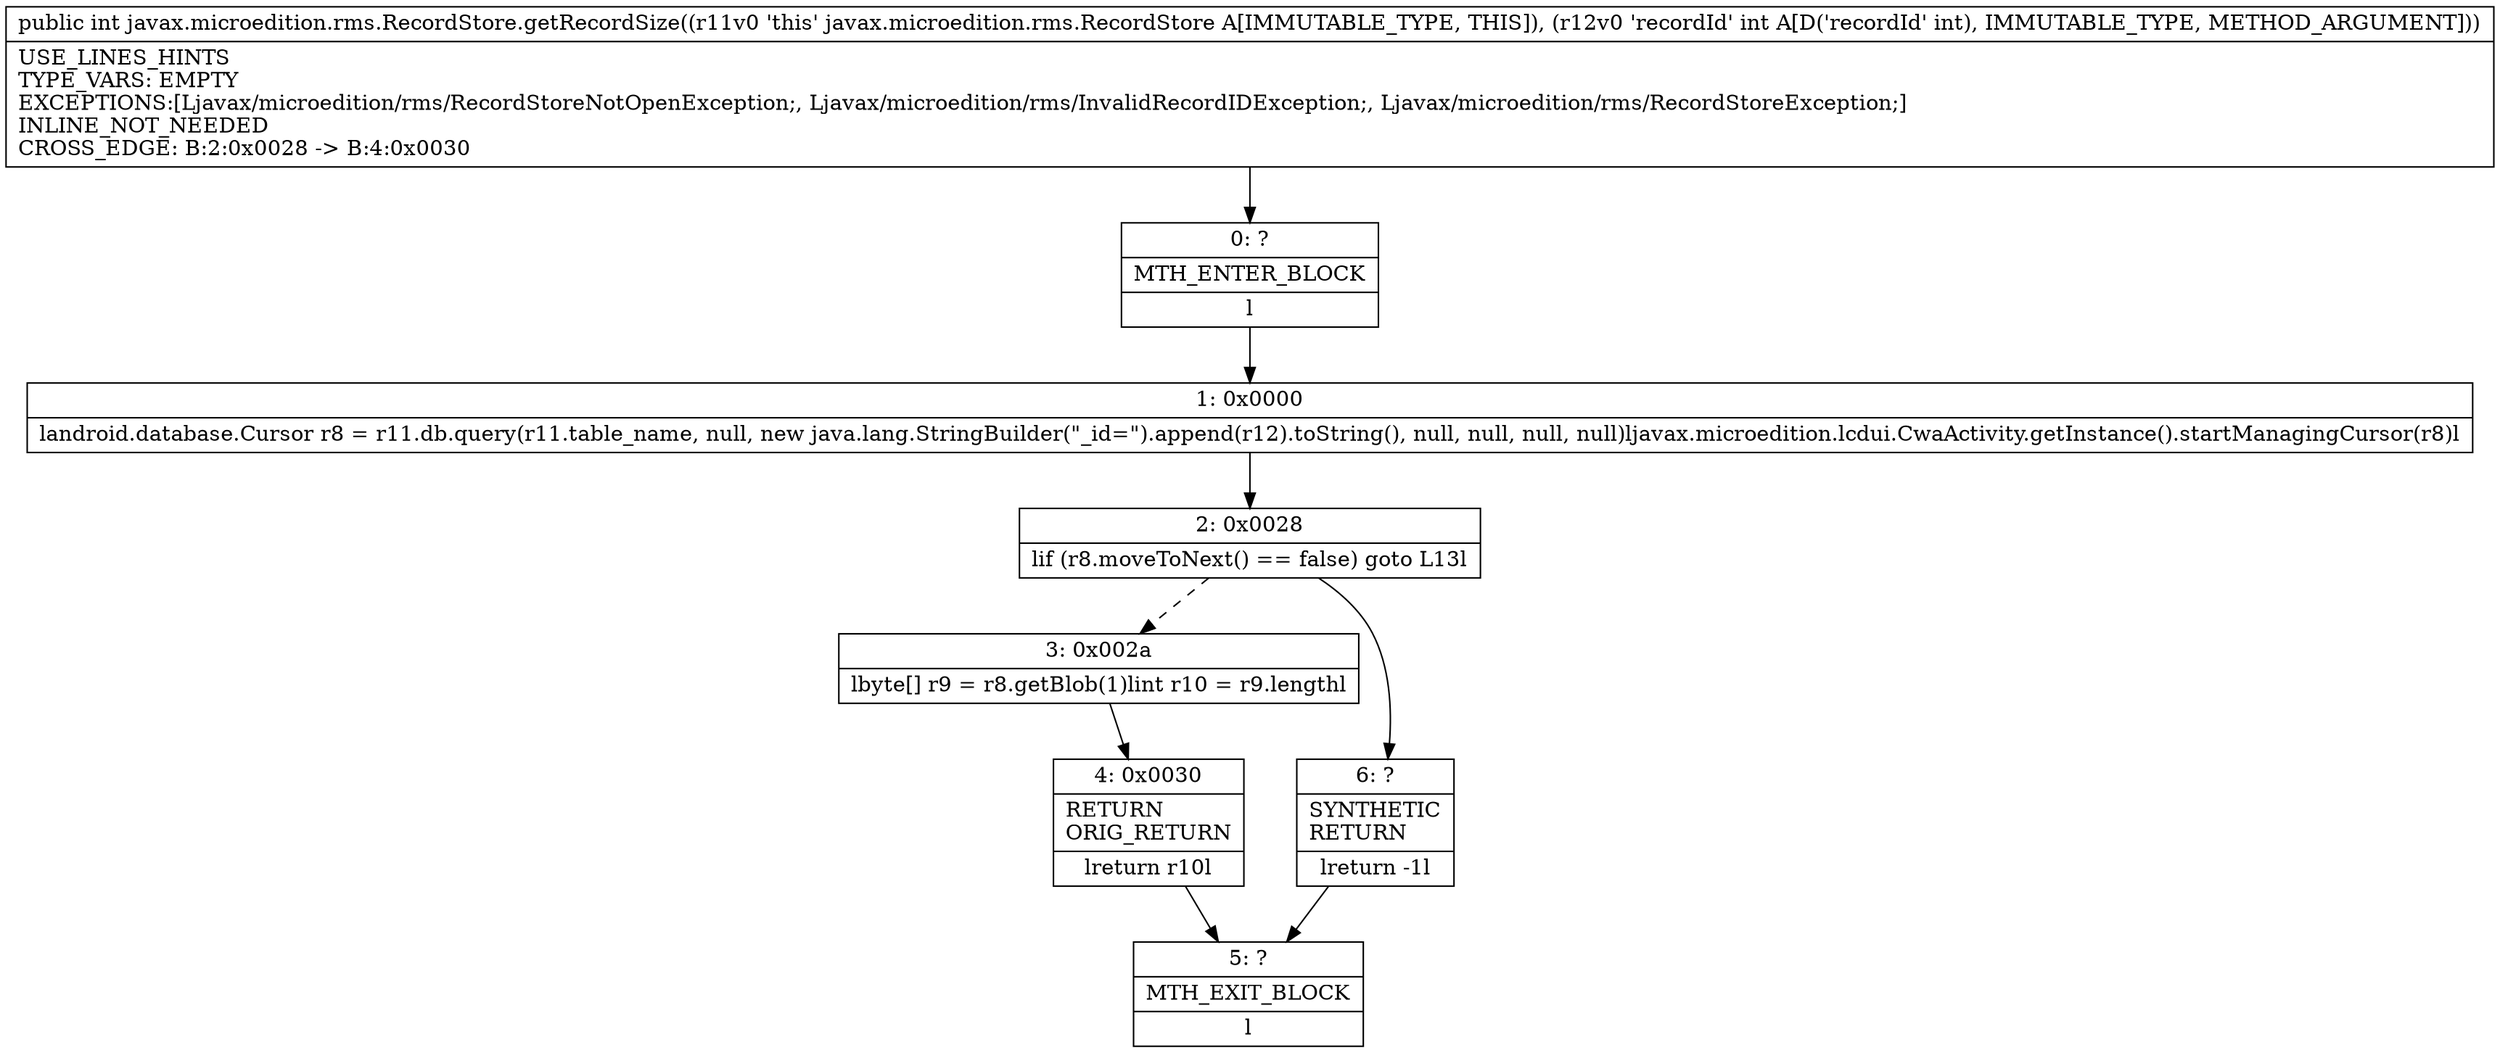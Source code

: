 digraph "CFG forjavax.microedition.rms.RecordStore.getRecordSize(I)I" {
Node_0 [shape=record,label="{0\:\ ?|MTH_ENTER_BLOCK\l|l}"];
Node_1 [shape=record,label="{1\:\ 0x0000|landroid.database.Cursor r8 = r11.db.query(r11.table_name, null, new java.lang.StringBuilder(\"_id=\").append(r12).toString(), null, null, null, null)ljavax.microedition.lcdui.CwaActivity.getInstance().startManagingCursor(r8)l}"];
Node_2 [shape=record,label="{2\:\ 0x0028|lif (r8.moveToNext() == false) goto L13l}"];
Node_3 [shape=record,label="{3\:\ 0x002a|lbyte[] r9 = r8.getBlob(1)lint r10 = r9.lengthl}"];
Node_4 [shape=record,label="{4\:\ 0x0030|RETURN\lORIG_RETURN\l|lreturn r10l}"];
Node_5 [shape=record,label="{5\:\ ?|MTH_EXIT_BLOCK\l|l}"];
Node_6 [shape=record,label="{6\:\ ?|SYNTHETIC\lRETURN\l|lreturn \-1l}"];
MethodNode[shape=record,label="{public int javax.microedition.rms.RecordStore.getRecordSize((r11v0 'this' javax.microedition.rms.RecordStore A[IMMUTABLE_TYPE, THIS]), (r12v0 'recordId' int A[D('recordId' int), IMMUTABLE_TYPE, METHOD_ARGUMENT]))  | USE_LINES_HINTS\lTYPE_VARS: EMPTY\lEXCEPTIONS:[Ljavax\/microedition\/rms\/RecordStoreNotOpenException;, Ljavax\/microedition\/rms\/InvalidRecordIDException;, Ljavax\/microedition\/rms\/RecordStoreException;]\lINLINE_NOT_NEEDED\lCROSS_EDGE: B:2:0x0028 \-\> B:4:0x0030\l}"];
MethodNode -> Node_0;
Node_0 -> Node_1;
Node_1 -> Node_2;
Node_2 -> Node_3[style=dashed];
Node_2 -> Node_6;
Node_3 -> Node_4;
Node_4 -> Node_5;
Node_6 -> Node_5;
}

